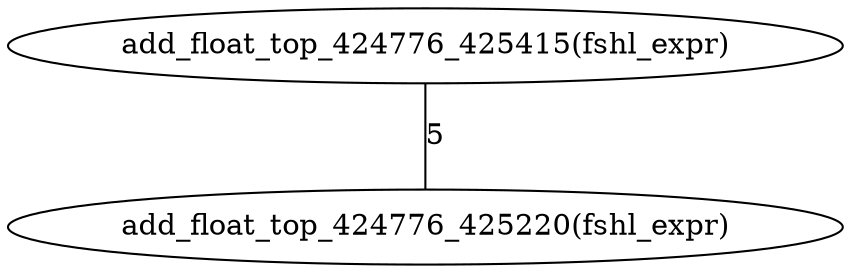 graph G {
0[label="add_float_top_424776_425220(fshl_expr)"];
1[label="add_float_top_424776_425415(fshl_expr)"];
1--0 [label="5"];
}
